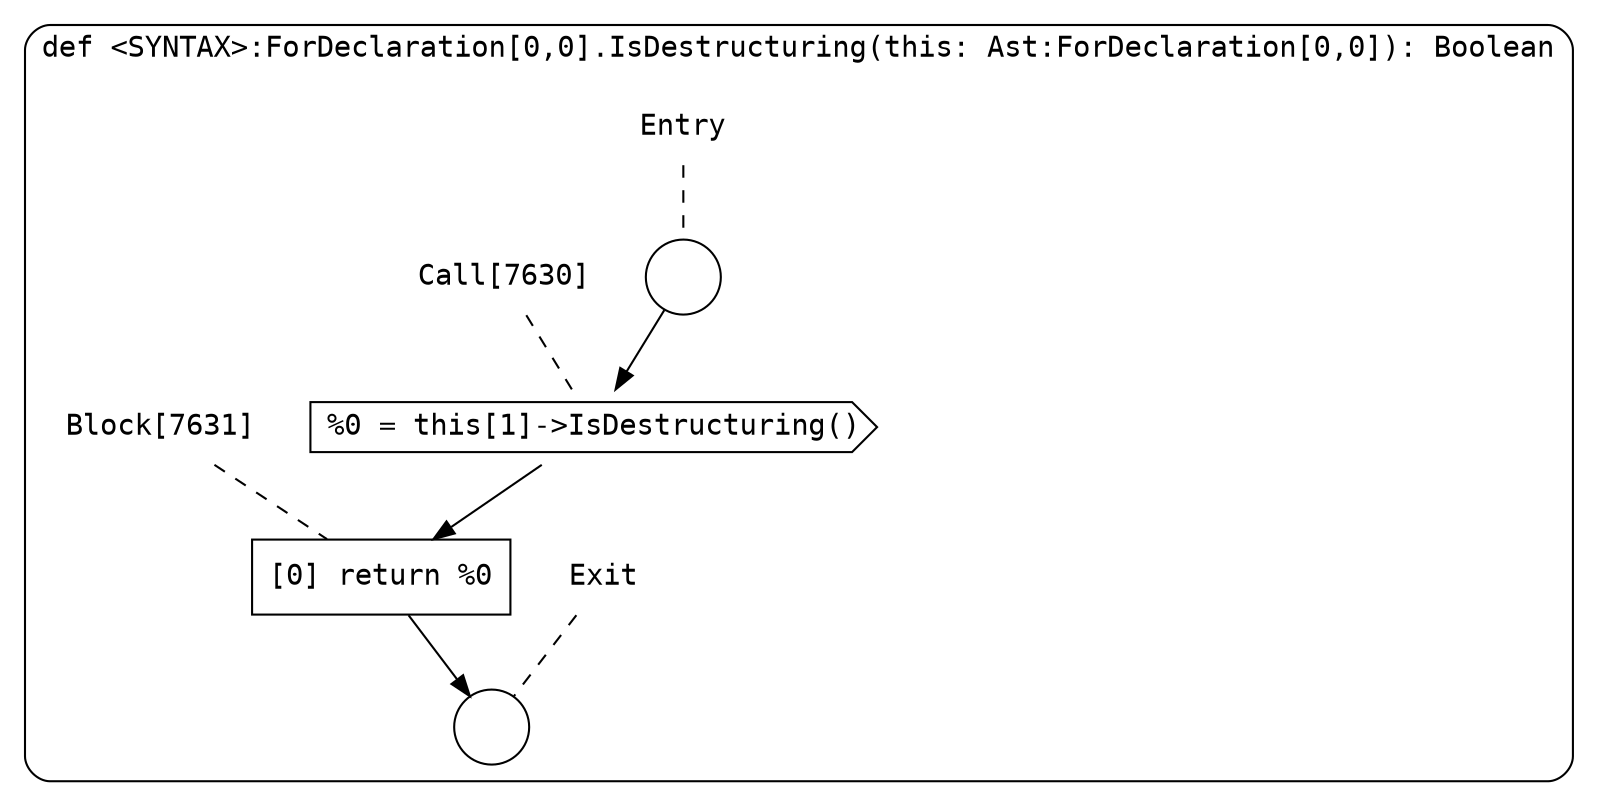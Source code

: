 digraph {
  graph [fontname = "Consolas"]
  node [fontname = "Consolas"]
  edge [fontname = "Consolas"]
  subgraph cluster1444 {
    label = "def <SYNTAX>:ForDeclaration[0,0].IsDestructuring(this: Ast:ForDeclaration[0,0]): Boolean"
    style = rounded
    cluster1444_entry_name [shape=none, label=<<font color="black">Entry</font>>]
    cluster1444_entry_name -> cluster1444_entry [arrowhead=none, color="black", style=dashed]
    cluster1444_entry [shape=circle label=" " color="black" fillcolor="white" style=filled]
    cluster1444_entry -> node7630 [color="black"]
    cluster1444_exit_name [shape=none, label=<<font color="black">Exit</font>>]
    cluster1444_exit_name -> cluster1444_exit [arrowhead=none, color="black", style=dashed]
    cluster1444_exit [shape=circle label=" " color="black" fillcolor="white" style=filled]
    node7630_name [shape=none, label=<<font color="black">Call[7630]</font>>]
    node7630_name -> node7630 [arrowhead=none, color="black", style=dashed]
    node7630 [shape=cds, label=<<font color="black">%0 = this[1]-&gt;IsDestructuring()</font>> color="black" fillcolor="white", style=filled]
    node7630 -> node7631 [color="black"]
    node7631_name [shape=none, label=<<font color="black">Block[7631]</font>>]
    node7631_name -> node7631 [arrowhead=none, color="black", style=dashed]
    node7631 [shape=box, label=<<font color="black">[0] return %0<BR ALIGN="LEFT"/></font>> color="black" fillcolor="white", style=filled]
    node7631 -> cluster1444_exit [color="black"]
  }
}